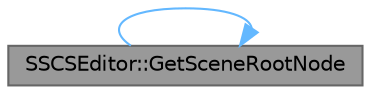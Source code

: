 digraph "SSCSEditor::GetSceneRootNode"
{
 // INTERACTIVE_SVG=YES
 // LATEX_PDF_SIZE
  bgcolor="transparent";
  edge [fontname=Helvetica,fontsize=10,labelfontname=Helvetica,labelfontsize=10];
  node [fontname=Helvetica,fontsize=10,shape=box,height=0.2,width=0.4];
  rankdir="LR";
  Node1 [id="Node000001",label="SSCSEditor::GetSceneRootNode",height=0.2,width=0.4,color="gray40", fillcolor="grey60", style="filled", fontcolor="black",tooltip="get the root scene node"];
  Node1 -> Node1 [id="edge1_Node000001_Node000001",color="steelblue1",style="solid",tooltip=" "];
}
